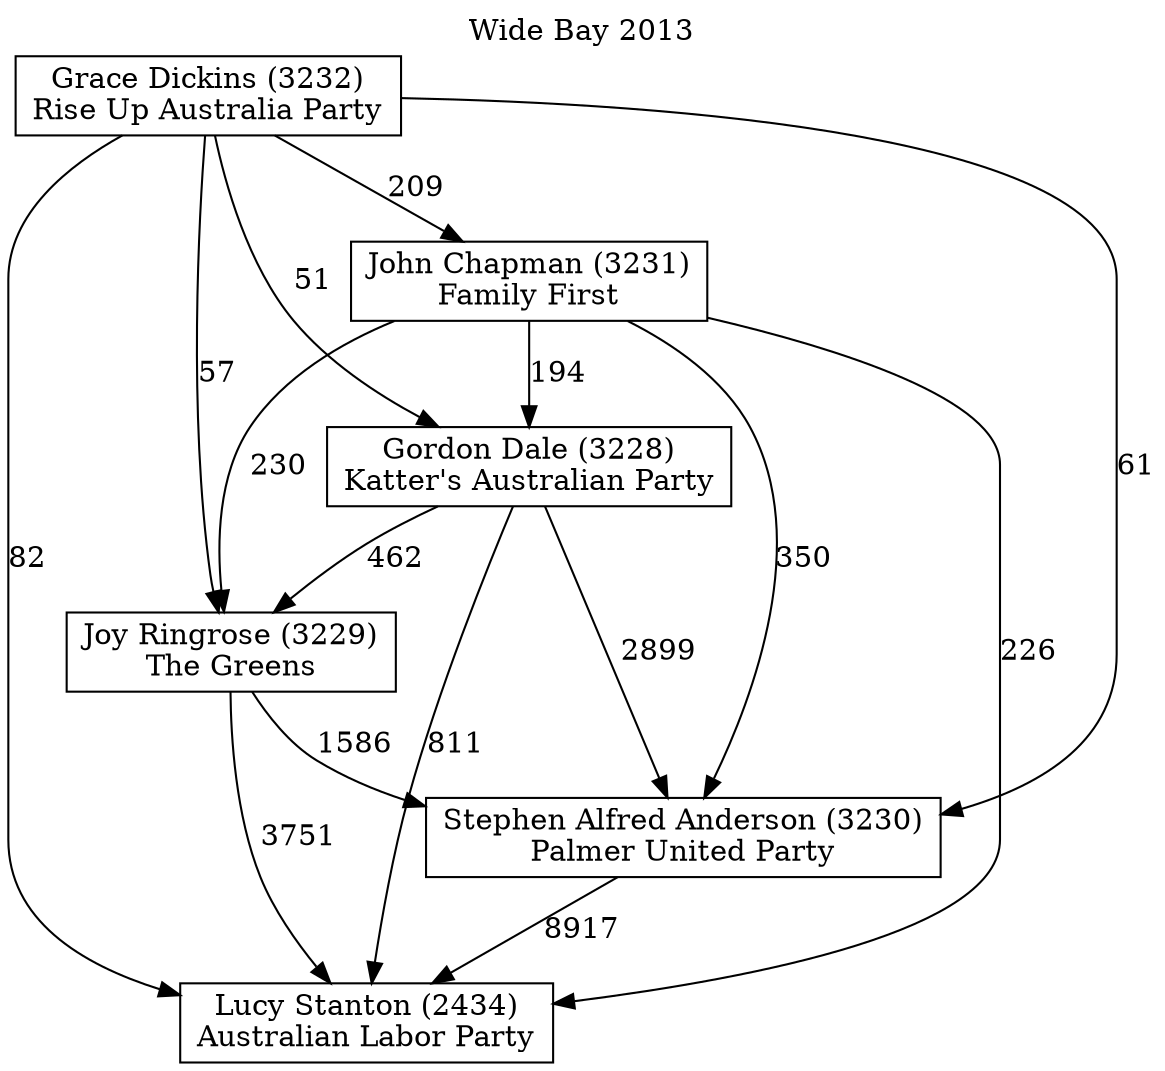// House preference flow
digraph "Lucy Stanton (2434)_Wide Bay_2013" {
	graph [label="Wide Bay 2013" labelloc=t mclimit=10]
	node [shape=box]
	"Lucy Stanton (2434)" [label="Lucy Stanton (2434)
Australian Labor Party"]
	"Stephen Alfred Anderson (3230)" [label="Stephen Alfred Anderson (3230)
Palmer United Party"]
	"Joy Ringrose (3229)" [label="Joy Ringrose (3229)
The Greens"]
	"Gordon Dale (3228)" [label="Gordon Dale (3228)
Katter's Australian Party"]
	"John Chapman (3231)" [label="John Chapman (3231)
Family First"]
	"Grace Dickins (3232)" [label="Grace Dickins (3232)
Rise Up Australia Party"]
	"Stephen Alfred Anderson (3230)" -> "Lucy Stanton (2434)" [label=8917]
	"Joy Ringrose (3229)" -> "Stephen Alfred Anderson (3230)" [label=1586]
	"Gordon Dale (3228)" -> "Joy Ringrose (3229)" [label=462]
	"John Chapman (3231)" -> "Gordon Dale (3228)" [label=194]
	"Grace Dickins (3232)" -> "John Chapman (3231)" [label=209]
	"Joy Ringrose (3229)" -> "Lucy Stanton (2434)" [label=3751]
	"Gordon Dale (3228)" -> "Lucy Stanton (2434)" [label=811]
	"John Chapman (3231)" -> "Lucy Stanton (2434)" [label=226]
	"Grace Dickins (3232)" -> "Lucy Stanton (2434)" [label=82]
	"Grace Dickins (3232)" -> "Gordon Dale (3228)" [label=51]
	"John Chapman (3231)" -> "Joy Ringrose (3229)" [label=230]
	"Grace Dickins (3232)" -> "Joy Ringrose (3229)" [label=57]
	"Gordon Dale (3228)" -> "Stephen Alfred Anderson (3230)" [label=2899]
	"John Chapman (3231)" -> "Stephen Alfred Anderson (3230)" [label=350]
	"Grace Dickins (3232)" -> "Stephen Alfred Anderson (3230)" [label=61]
}
